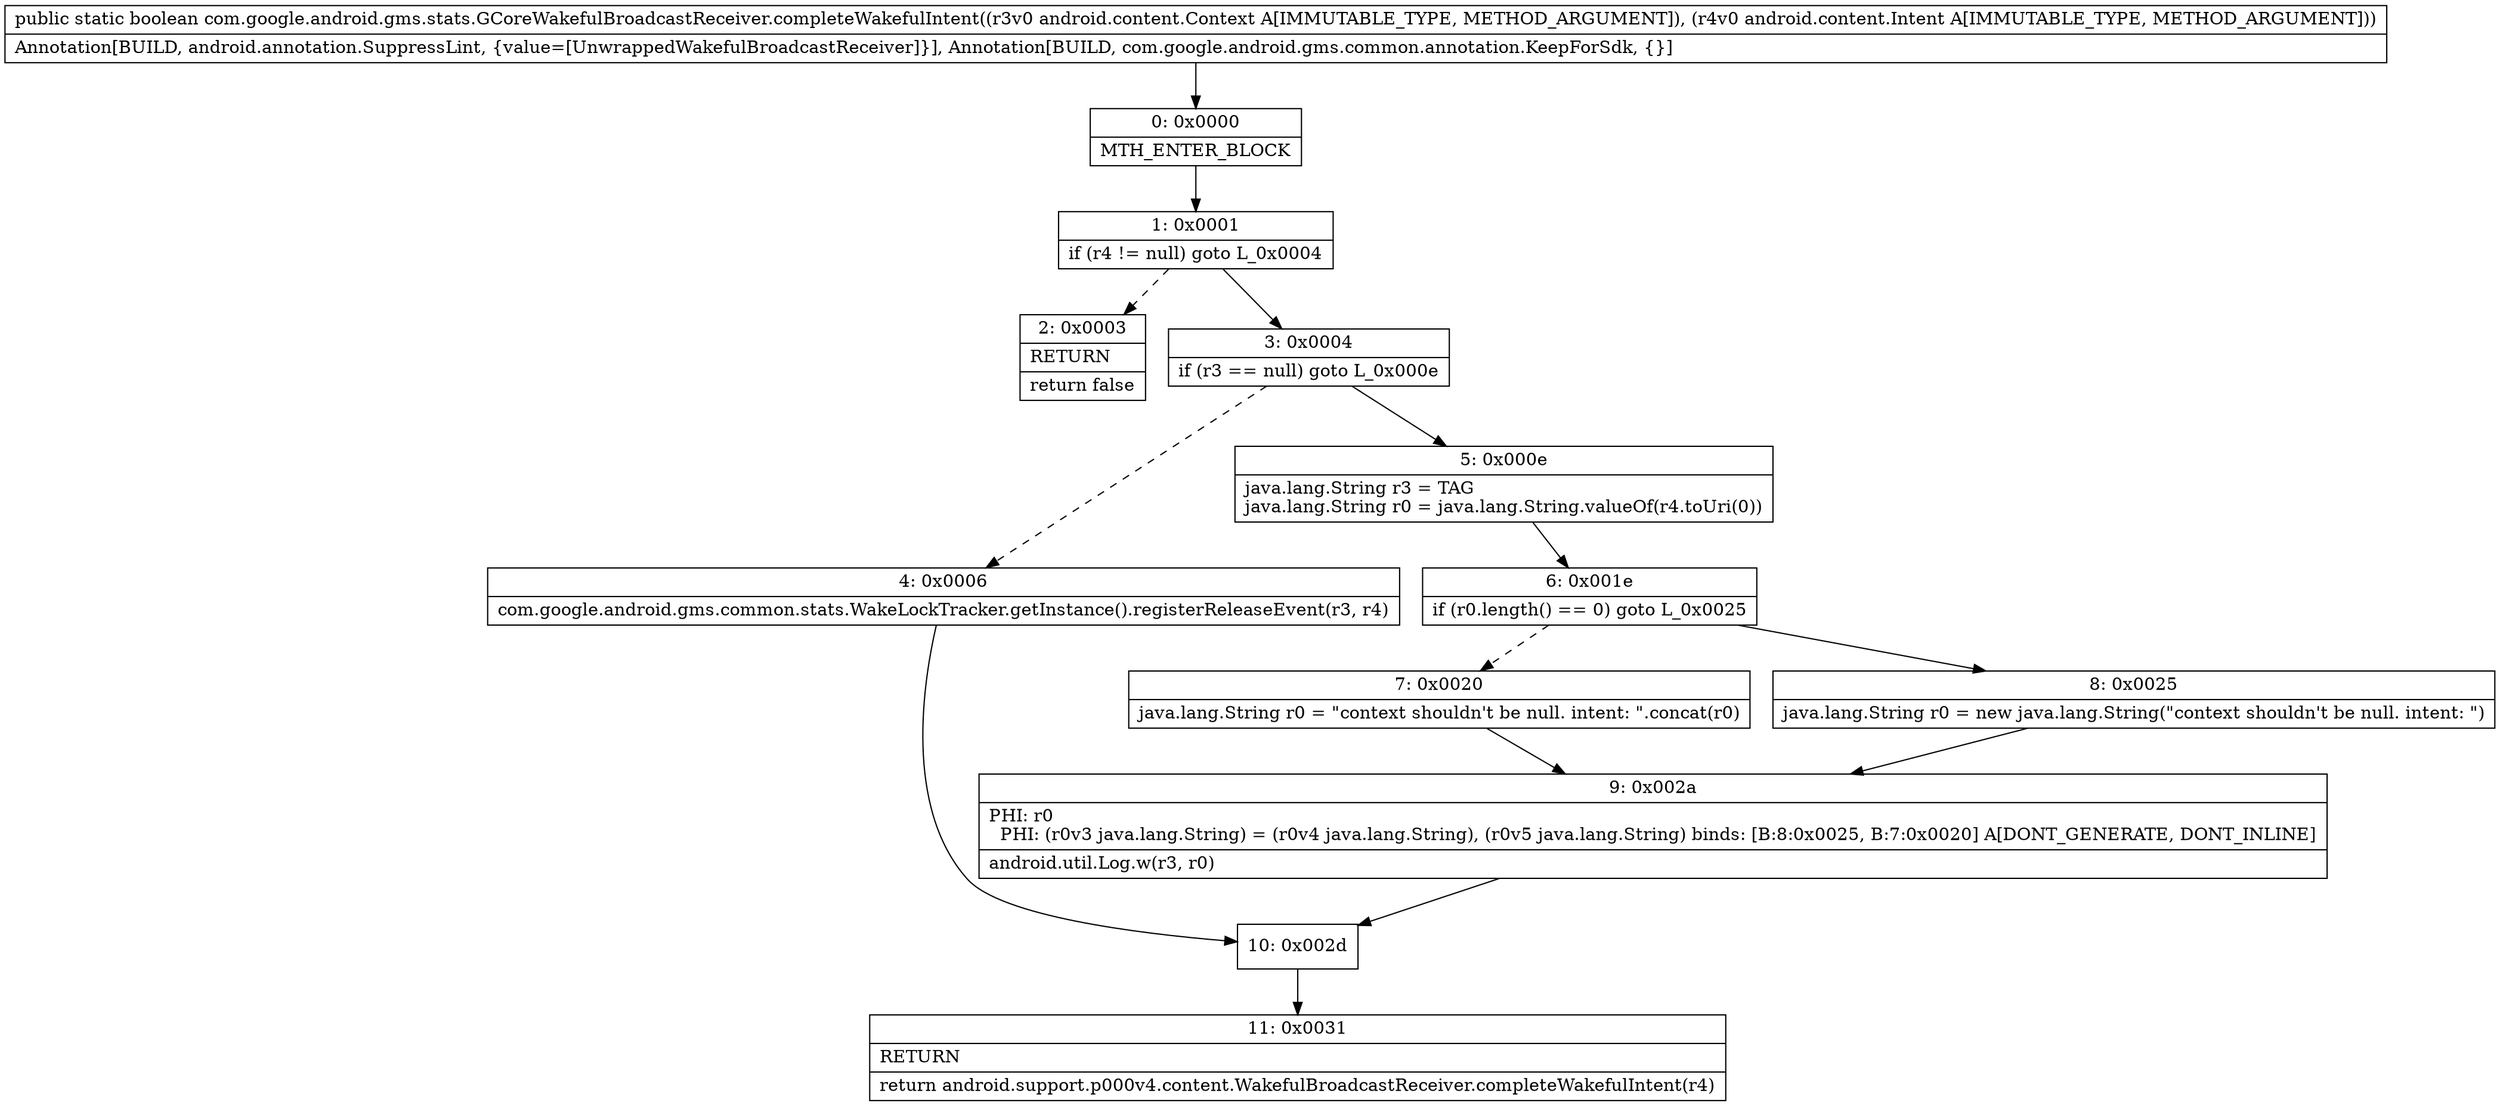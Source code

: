 digraph "CFG forcom.google.android.gms.stats.GCoreWakefulBroadcastReceiver.completeWakefulIntent(Landroid\/content\/Context;Landroid\/content\/Intent;)Z" {
Node_0 [shape=record,label="{0\:\ 0x0000|MTH_ENTER_BLOCK\l}"];
Node_1 [shape=record,label="{1\:\ 0x0001|if (r4 != null) goto L_0x0004\l}"];
Node_2 [shape=record,label="{2\:\ 0x0003|RETURN\l|return false\l}"];
Node_3 [shape=record,label="{3\:\ 0x0004|if (r3 == null) goto L_0x000e\l}"];
Node_4 [shape=record,label="{4\:\ 0x0006|com.google.android.gms.common.stats.WakeLockTracker.getInstance().registerReleaseEvent(r3, r4)\l}"];
Node_5 [shape=record,label="{5\:\ 0x000e|java.lang.String r3 = TAG\ljava.lang.String r0 = java.lang.String.valueOf(r4.toUri(0))\l}"];
Node_6 [shape=record,label="{6\:\ 0x001e|if (r0.length() == 0) goto L_0x0025\l}"];
Node_7 [shape=record,label="{7\:\ 0x0020|java.lang.String r0 = \"context shouldn't be null. intent: \".concat(r0)\l}"];
Node_8 [shape=record,label="{8\:\ 0x0025|java.lang.String r0 = new java.lang.String(\"context shouldn't be null. intent: \")\l}"];
Node_9 [shape=record,label="{9\:\ 0x002a|PHI: r0 \l  PHI: (r0v3 java.lang.String) = (r0v4 java.lang.String), (r0v5 java.lang.String) binds: [B:8:0x0025, B:7:0x0020] A[DONT_GENERATE, DONT_INLINE]\l|android.util.Log.w(r3, r0)\l}"];
Node_10 [shape=record,label="{10\:\ 0x002d}"];
Node_11 [shape=record,label="{11\:\ 0x0031|RETURN\l|return android.support.p000v4.content.WakefulBroadcastReceiver.completeWakefulIntent(r4)\l}"];
MethodNode[shape=record,label="{public static boolean com.google.android.gms.stats.GCoreWakefulBroadcastReceiver.completeWakefulIntent((r3v0 android.content.Context A[IMMUTABLE_TYPE, METHOD_ARGUMENT]), (r4v0 android.content.Intent A[IMMUTABLE_TYPE, METHOD_ARGUMENT]))  | Annotation[BUILD, android.annotation.SuppressLint, \{value=[UnwrappedWakefulBroadcastReceiver]\}], Annotation[BUILD, com.google.android.gms.common.annotation.KeepForSdk, \{\}]\l}"];
MethodNode -> Node_0;
Node_0 -> Node_1;
Node_1 -> Node_2[style=dashed];
Node_1 -> Node_3;
Node_3 -> Node_4[style=dashed];
Node_3 -> Node_5;
Node_4 -> Node_10;
Node_5 -> Node_6;
Node_6 -> Node_7[style=dashed];
Node_6 -> Node_8;
Node_7 -> Node_9;
Node_8 -> Node_9;
Node_9 -> Node_10;
Node_10 -> Node_11;
}

